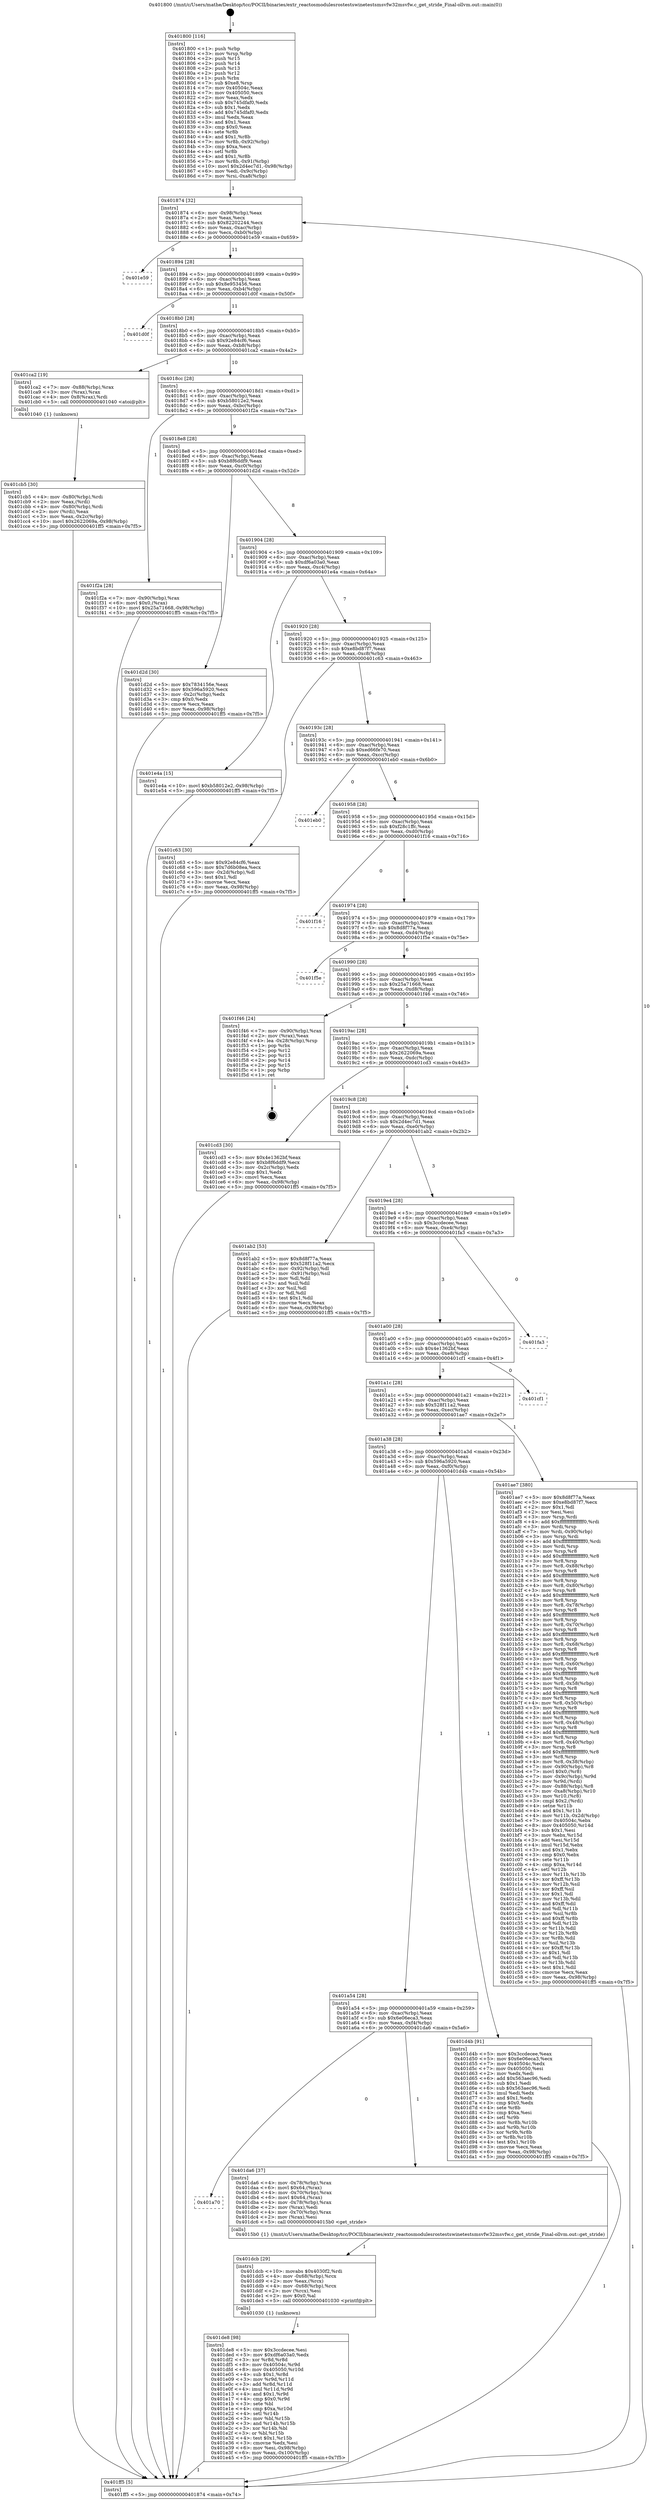 digraph "0x401800" {
  label = "0x401800 (/mnt/c/Users/mathe/Desktop/tcc/POCII/binaries/extr_reactosmodulesrostestswinetestsmsvfw32msvfw.c_get_stride_Final-ollvm.out::main(0))"
  labelloc = "t"
  node[shape=record]

  Entry [label="",width=0.3,height=0.3,shape=circle,fillcolor=black,style=filled]
  "0x401874" [label="{
     0x401874 [32]\l
     | [instrs]\l
     &nbsp;&nbsp;0x401874 \<+6\>: mov -0x98(%rbp),%eax\l
     &nbsp;&nbsp;0x40187a \<+2\>: mov %eax,%ecx\l
     &nbsp;&nbsp;0x40187c \<+6\>: sub $0x82202244,%ecx\l
     &nbsp;&nbsp;0x401882 \<+6\>: mov %eax,-0xac(%rbp)\l
     &nbsp;&nbsp;0x401888 \<+6\>: mov %ecx,-0xb0(%rbp)\l
     &nbsp;&nbsp;0x40188e \<+6\>: je 0000000000401e59 \<main+0x659\>\l
  }"]
  "0x401e59" [label="{
     0x401e59\l
  }", style=dashed]
  "0x401894" [label="{
     0x401894 [28]\l
     | [instrs]\l
     &nbsp;&nbsp;0x401894 \<+5\>: jmp 0000000000401899 \<main+0x99\>\l
     &nbsp;&nbsp;0x401899 \<+6\>: mov -0xac(%rbp),%eax\l
     &nbsp;&nbsp;0x40189f \<+5\>: sub $0x8e953456,%eax\l
     &nbsp;&nbsp;0x4018a4 \<+6\>: mov %eax,-0xb4(%rbp)\l
     &nbsp;&nbsp;0x4018aa \<+6\>: je 0000000000401d0f \<main+0x50f\>\l
  }"]
  Exit [label="",width=0.3,height=0.3,shape=circle,fillcolor=black,style=filled,peripheries=2]
  "0x401d0f" [label="{
     0x401d0f\l
  }", style=dashed]
  "0x4018b0" [label="{
     0x4018b0 [28]\l
     | [instrs]\l
     &nbsp;&nbsp;0x4018b0 \<+5\>: jmp 00000000004018b5 \<main+0xb5\>\l
     &nbsp;&nbsp;0x4018b5 \<+6\>: mov -0xac(%rbp),%eax\l
     &nbsp;&nbsp;0x4018bb \<+5\>: sub $0x92e84cf6,%eax\l
     &nbsp;&nbsp;0x4018c0 \<+6\>: mov %eax,-0xb8(%rbp)\l
     &nbsp;&nbsp;0x4018c6 \<+6\>: je 0000000000401ca2 \<main+0x4a2\>\l
  }"]
  "0x401de8" [label="{
     0x401de8 [98]\l
     | [instrs]\l
     &nbsp;&nbsp;0x401de8 \<+5\>: mov $0x3ccdecee,%esi\l
     &nbsp;&nbsp;0x401ded \<+5\>: mov $0xdf6a03a0,%edx\l
     &nbsp;&nbsp;0x401df2 \<+3\>: xor %r8d,%r8d\l
     &nbsp;&nbsp;0x401df5 \<+8\>: mov 0x40504c,%r9d\l
     &nbsp;&nbsp;0x401dfd \<+8\>: mov 0x405050,%r10d\l
     &nbsp;&nbsp;0x401e05 \<+4\>: sub $0x1,%r8d\l
     &nbsp;&nbsp;0x401e09 \<+3\>: mov %r9d,%r11d\l
     &nbsp;&nbsp;0x401e0c \<+3\>: add %r8d,%r11d\l
     &nbsp;&nbsp;0x401e0f \<+4\>: imul %r11d,%r9d\l
     &nbsp;&nbsp;0x401e13 \<+4\>: and $0x1,%r9d\l
     &nbsp;&nbsp;0x401e17 \<+4\>: cmp $0x0,%r9d\l
     &nbsp;&nbsp;0x401e1b \<+3\>: sete %bl\l
     &nbsp;&nbsp;0x401e1e \<+4\>: cmp $0xa,%r10d\l
     &nbsp;&nbsp;0x401e22 \<+4\>: setl %r14b\l
     &nbsp;&nbsp;0x401e26 \<+3\>: mov %bl,%r15b\l
     &nbsp;&nbsp;0x401e29 \<+3\>: and %r14b,%r15b\l
     &nbsp;&nbsp;0x401e2c \<+3\>: xor %r14b,%bl\l
     &nbsp;&nbsp;0x401e2f \<+3\>: or %bl,%r15b\l
     &nbsp;&nbsp;0x401e32 \<+4\>: test $0x1,%r15b\l
     &nbsp;&nbsp;0x401e36 \<+3\>: cmovne %edx,%esi\l
     &nbsp;&nbsp;0x401e39 \<+6\>: mov %esi,-0x98(%rbp)\l
     &nbsp;&nbsp;0x401e3f \<+6\>: mov %eax,-0x100(%rbp)\l
     &nbsp;&nbsp;0x401e45 \<+5\>: jmp 0000000000401ff5 \<main+0x7f5\>\l
  }"]
  "0x401ca2" [label="{
     0x401ca2 [19]\l
     | [instrs]\l
     &nbsp;&nbsp;0x401ca2 \<+7\>: mov -0x88(%rbp),%rax\l
     &nbsp;&nbsp;0x401ca9 \<+3\>: mov (%rax),%rax\l
     &nbsp;&nbsp;0x401cac \<+4\>: mov 0x8(%rax),%rdi\l
     &nbsp;&nbsp;0x401cb0 \<+5\>: call 0000000000401040 \<atoi@plt\>\l
     | [calls]\l
     &nbsp;&nbsp;0x401040 \{1\} (unknown)\l
  }"]
  "0x4018cc" [label="{
     0x4018cc [28]\l
     | [instrs]\l
     &nbsp;&nbsp;0x4018cc \<+5\>: jmp 00000000004018d1 \<main+0xd1\>\l
     &nbsp;&nbsp;0x4018d1 \<+6\>: mov -0xac(%rbp),%eax\l
     &nbsp;&nbsp;0x4018d7 \<+5\>: sub $0xb58012e2,%eax\l
     &nbsp;&nbsp;0x4018dc \<+6\>: mov %eax,-0xbc(%rbp)\l
     &nbsp;&nbsp;0x4018e2 \<+6\>: je 0000000000401f2a \<main+0x72a\>\l
  }"]
  "0x401dcb" [label="{
     0x401dcb [29]\l
     | [instrs]\l
     &nbsp;&nbsp;0x401dcb \<+10\>: movabs $0x4030f2,%rdi\l
     &nbsp;&nbsp;0x401dd5 \<+4\>: mov -0x68(%rbp),%rcx\l
     &nbsp;&nbsp;0x401dd9 \<+2\>: mov %eax,(%rcx)\l
     &nbsp;&nbsp;0x401ddb \<+4\>: mov -0x68(%rbp),%rcx\l
     &nbsp;&nbsp;0x401ddf \<+2\>: mov (%rcx),%esi\l
     &nbsp;&nbsp;0x401de1 \<+2\>: mov $0x0,%al\l
     &nbsp;&nbsp;0x401de3 \<+5\>: call 0000000000401030 \<printf@plt\>\l
     | [calls]\l
     &nbsp;&nbsp;0x401030 \{1\} (unknown)\l
  }"]
  "0x401f2a" [label="{
     0x401f2a [28]\l
     | [instrs]\l
     &nbsp;&nbsp;0x401f2a \<+7\>: mov -0x90(%rbp),%rax\l
     &nbsp;&nbsp;0x401f31 \<+6\>: movl $0x0,(%rax)\l
     &nbsp;&nbsp;0x401f37 \<+10\>: movl $0x25a71668,-0x98(%rbp)\l
     &nbsp;&nbsp;0x401f41 \<+5\>: jmp 0000000000401ff5 \<main+0x7f5\>\l
  }"]
  "0x4018e8" [label="{
     0x4018e8 [28]\l
     | [instrs]\l
     &nbsp;&nbsp;0x4018e8 \<+5\>: jmp 00000000004018ed \<main+0xed\>\l
     &nbsp;&nbsp;0x4018ed \<+6\>: mov -0xac(%rbp),%eax\l
     &nbsp;&nbsp;0x4018f3 \<+5\>: sub $0xb8f6ddf9,%eax\l
     &nbsp;&nbsp;0x4018f8 \<+6\>: mov %eax,-0xc0(%rbp)\l
     &nbsp;&nbsp;0x4018fe \<+6\>: je 0000000000401d2d \<main+0x52d\>\l
  }"]
  "0x401a70" [label="{
     0x401a70\l
  }", style=dashed]
  "0x401d2d" [label="{
     0x401d2d [30]\l
     | [instrs]\l
     &nbsp;&nbsp;0x401d2d \<+5\>: mov $0x7834156e,%eax\l
     &nbsp;&nbsp;0x401d32 \<+5\>: mov $0x596a5920,%ecx\l
     &nbsp;&nbsp;0x401d37 \<+3\>: mov -0x2c(%rbp),%edx\l
     &nbsp;&nbsp;0x401d3a \<+3\>: cmp $0x0,%edx\l
     &nbsp;&nbsp;0x401d3d \<+3\>: cmove %ecx,%eax\l
     &nbsp;&nbsp;0x401d40 \<+6\>: mov %eax,-0x98(%rbp)\l
     &nbsp;&nbsp;0x401d46 \<+5\>: jmp 0000000000401ff5 \<main+0x7f5\>\l
  }"]
  "0x401904" [label="{
     0x401904 [28]\l
     | [instrs]\l
     &nbsp;&nbsp;0x401904 \<+5\>: jmp 0000000000401909 \<main+0x109\>\l
     &nbsp;&nbsp;0x401909 \<+6\>: mov -0xac(%rbp),%eax\l
     &nbsp;&nbsp;0x40190f \<+5\>: sub $0xdf6a03a0,%eax\l
     &nbsp;&nbsp;0x401914 \<+6\>: mov %eax,-0xc4(%rbp)\l
     &nbsp;&nbsp;0x40191a \<+6\>: je 0000000000401e4a \<main+0x64a\>\l
  }"]
  "0x401da6" [label="{
     0x401da6 [37]\l
     | [instrs]\l
     &nbsp;&nbsp;0x401da6 \<+4\>: mov -0x78(%rbp),%rax\l
     &nbsp;&nbsp;0x401daa \<+6\>: movl $0x64,(%rax)\l
     &nbsp;&nbsp;0x401db0 \<+4\>: mov -0x70(%rbp),%rax\l
     &nbsp;&nbsp;0x401db4 \<+6\>: movl $0x64,(%rax)\l
     &nbsp;&nbsp;0x401dba \<+4\>: mov -0x78(%rbp),%rax\l
     &nbsp;&nbsp;0x401dbe \<+2\>: mov (%rax),%edi\l
     &nbsp;&nbsp;0x401dc0 \<+4\>: mov -0x70(%rbp),%rax\l
     &nbsp;&nbsp;0x401dc4 \<+2\>: mov (%rax),%esi\l
     &nbsp;&nbsp;0x401dc6 \<+5\>: call 00000000004015b0 \<get_stride\>\l
     | [calls]\l
     &nbsp;&nbsp;0x4015b0 \{1\} (/mnt/c/Users/mathe/Desktop/tcc/POCII/binaries/extr_reactosmodulesrostestswinetestsmsvfw32msvfw.c_get_stride_Final-ollvm.out::get_stride)\l
  }"]
  "0x401e4a" [label="{
     0x401e4a [15]\l
     | [instrs]\l
     &nbsp;&nbsp;0x401e4a \<+10\>: movl $0xb58012e2,-0x98(%rbp)\l
     &nbsp;&nbsp;0x401e54 \<+5\>: jmp 0000000000401ff5 \<main+0x7f5\>\l
  }"]
  "0x401920" [label="{
     0x401920 [28]\l
     | [instrs]\l
     &nbsp;&nbsp;0x401920 \<+5\>: jmp 0000000000401925 \<main+0x125\>\l
     &nbsp;&nbsp;0x401925 \<+6\>: mov -0xac(%rbp),%eax\l
     &nbsp;&nbsp;0x40192b \<+5\>: sub $0xe8bd87f7,%eax\l
     &nbsp;&nbsp;0x401930 \<+6\>: mov %eax,-0xc8(%rbp)\l
     &nbsp;&nbsp;0x401936 \<+6\>: je 0000000000401c63 \<main+0x463\>\l
  }"]
  "0x401a54" [label="{
     0x401a54 [28]\l
     | [instrs]\l
     &nbsp;&nbsp;0x401a54 \<+5\>: jmp 0000000000401a59 \<main+0x259\>\l
     &nbsp;&nbsp;0x401a59 \<+6\>: mov -0xac(%rbp),%eax\l
     &nbsp;&nbsp;0x401a5f \<+5\>: sub $0x6e06eca3,%eax\l
     &nbsp;&nbsp;0x401a64 \<+6\>: mov %eax,-0xf4(%rbp)\l
     &nbsp;&nbsp;0x401a6a \<+6\>: je 0000000000401da6 \<main+0x5a6\>\l
  }"]
  "0x401c63" [label="{
     0x401c63 [30]\l
     | [instrs]\l
     &nbsp;&nbsp;0x401c63 \<+5\>: mov $0x92e84cf6,%eax\l
     &nbsp;&nbsp;0x401c68 \<+5\>: mov $0x7d6b08ea,%ecx\l
     &nbsp;&nbsp;0x401c6d \<+3\>: mov -0x2d(%rbp),%dl\l
     &nbsp;&nbsp;0x401c70 \<+3\>: test $0x1,%dl\l
     &nbsp;&nbsp;0x401c73 \<+3\>: cmovne %ecx,%eax\l
     &nbsp;&nbsp;0x401c76 \<+6\>: mov %eax,-0x98(%rbp)\l
     &nbsp;&nbsp;0x401c7c \<+5\>: jmp 0000000000401ff5 \<main+0x7f5\>\l
  }"]
  "0x40193c" [label="{
     0x40193c [28]\l
     | [instrs]\l
     &nbsp;&nbsp;0x40193c \<+5\>: jmp 0000000000401941 \<main+0x141\>\l
     &nbsp;&nbsp;0x401941 \<+6\>: mov -0xac(%rbp),%eax\l
     &nbsp;&nbsp;0x401947 \<+5\>: sub $0xed66fe70,%eax\l
     &nbsp;&nbsp;0x40194c \<+6\>: mov %eax,-0xcc(%rbp)\l
     &nbsp;&nbsp;0x401952 \<+6\>: je 0000000000401eb0 \<main+0x6b0\>\l
  }"]
  "0x401d4b" [label="{
     0x401d4b [91]\l
     | [instrs]\l
     &nbsp;&nbsp;0x401d4b \<+5\>: mov $0x3ccdecee,%eax\l
     &nbsp;&nbsp;0x401d50 \<+5\>: mov $0x6e06eca3,%ecx\l
     &nbsp;&nbsp;0x401d55 \<+7\>: mov 0x40504c,%edx\l
     &nbsp;&nbsp;0x401d5c \<+7\>: mov 0x405050,%esi\l
     &nbsp;&nbsp;0x401d63 \<+2\>: mov %edx,%edi\l
     &nbsp;&nbsp;0x401d65 \<+6\>: add $0x563aec96,%edi\l
     &nbsp;&nbsp;0x401d6b \<+3\>: sub $0x1,%edi\l
     &nbsp;&nbsp;0x401d6e \<+6\>: sub $0x563aec96,%edi\l
     &nbsp;&nbsp;0x401d74 \<+3\>: imul %edi,%edx\l
     &nbsp;&nbsp;0x401d77 \<+3\>: and $0x1,%edx\l
     &nbsp;&nbsp;0x401d7a \<+3\>: cmp $0x0,%edx\l
     &nbsp;&nbsp;0x401d7d \<+4\>: sete %r8b\l
     &nbsp;&nbsp;0x401d81 \<+3\>: cmp $0xa,%esi\l
     &nbsp;&nbsp;0x401d84 \<+4\>: setl %r9b\l
     &nbsp;&nbsp;0x401d88 \<+3\>: mov %r8b,%r10b\l
     &nbsp;&nbsp;0x401d8b \<+3\>: and %r9b,%r10b\l
     &nbsp;&nbsp;0x401d8e \<+3\>: xor %r9b,%r8b\l
     &nbsp;&nbsp;0x401d91 \<+3\>: or %r8b,%r10b\l
     &nbsp;&nbsp;0x401d94 \<+4\>: test $0x1,%r10b\l
     &nbsp;&nbsp;0x401d98 \<+3\>: cmovne %ecx,%eax\l
     &nbsp;&nbsp;0x401d9b \<+6\>: mov %eax,-0x98(%rbp)\l
     &nbsp;&nbsp;0x401da1 \<+5\>: jmp 0000000000401ff5 \<main+0x7f5\>\l
  }"]
  "0x401eb0" [label="{
     0x401eb0\l
  }", style=dashed]
  "0x401958" [label="{
     0x401958 [28]\l
     | [instrs]\l
     &nbsp;&nbsp;0x401958 \<+5\>: jmp 000000000040195d \<main+0x15d\>\l
     &nbsp;&nbsp;0x40195d \<+6\>: mov -0xac(%rbp),%eax\l
     &nbsp;&nbsp;0x401963 \<+5\>: sub $0xf28c1ffc,%eax\l
     &nbsp;&nbsp;0x401968 \<+6\>: mov %eax,-0xd0(%rbp)\l
     &nbsp;&nbsp;0x40196e \<+6\>: je 0000000000401f16 \<main+0x716\>\l
  }"]
  "0x401cb5" [label="{
     0x401cb5 [30]\l
     | [instrs]\l
     &nbsp;&nbsp;0x401cb5 \<+4\>: mov -0x80(%rbp),%rdi\l
     &nbsp;&nbsp;0x401cb9 \<+2\>: mov %eax,(%rdi)\l
     &nbsp;&nbsp;0x401cbb \<+4\>: mov -0x80(%rbp),%rdi\l
     &nbsp;&nbsp;0x401cbf \<+2\>: mov (%rdi),%eax\l
     &nbsp;&nbsp;0x401cc1 \<+3\>: mov %eax,-0x2c(%rbp)\l
     &nbsp;&nbsp;0x401cc4 \<+10\>: movl $0x2622069a,-0x98(%rbp)\l
     &nbsp;&nbsp;0x401cce \<+5\>: jmp 0000000000401ff5 \<main+0x7f5\>\l
  }"]
  "0x401f16" [label="{
     0x401f16\l
  }", style=dashed]
  "0x401974" [label="{
     0x401974 [28]\l
     | [instrs]\l
     &nbsp;&nbsp;0x401974 \<+5\>: jmp 0000000000401979 \<main+0x179\>\l
     &nbsp;&nbsp;0x401979 \<+6\>: mov -0xac(%rbp),%eax\l
     &nbsp;&nbsp;0x40197f \<+5\>: sub $0x8d8f77a,%eax\l
     &nbsp;&nbsp;0x401984 \<+6\>: mov %eax,-0xd4(%rbp)\l
     &nbsp;&nbsp;0x40198a \<+6\>: je 0000000000401f5e \<main+0x75e\>\l
  }"]
  "0x401a38" [label="{
     0x401a38 [28]\l
     | [instrs]\l
     &nbsp;&nbsp;0x401a38 \<+5\>: jmp 0000000000401a3d \<main+0x23d\>\l
     &nbsp;&nbsp;0x401a3d \<+6\>: mov -0xac(%rbp),%eax\l
     &nbsp;&nbsp;0x401a43 \<+5\>: sub $0x596a5920,%eax\l
     &nbsp;&nbsp;0x401a48 \<+6\>: mov %eax,-0xf0(%rbp)\l
     &nbsp;&nbsp;0x401a4e \<+6\>: je 0000000000401d4b \<main+0x54b\>\l
  }"]
  "0x401f5e" [label="{
     0x401f5e\l
  }", style=dashed]
  "0x401990" [label="{
     0x401990 [28]\l
     | [instrs]\l
     &nbsp;&nbsp;0x401990 \<+5\>: jmp 0000000000401995 \<main+0x195\>\l
     &nbsp;&nbsp;0x401995 \<+6\>: mov -0xac(%rbp),%eax\l
     &nbsp;&nbsp;0x40199b \<+5\>: sub $0x25a71668,%eax\l
     &nbsp;&nbsp;0x4019a0 \<+6\>: mov %eax,-0xd8(%rbp)\l
     &nbsp;&nbsp;0x4019a6 \<+6\>: je 0000000000401f46 \<main+0x746\>\l
  }"]
  "0x401ae7" [label="{
     0x401ae7 [380]\l
     | [instrs]\l
     &nbsp;&nbsp;0x401ae7 \<+5\>: mov $0x8d8f77a,%eax\l
     &nbsp;&nbsp;0x401aec \<+5\>: mov $0xe8bd87f7,%ecx\l
     &nbsp;&nbsp;0x401af1 \<+2\>: mov $0x1,%dl\l
     &nbsp;&nbsp;0x401af3 \<+2\>: xor %esi,%esi\l
     &nbsp;&nbsp;0x401af5 \<+3\>: mov %rsp,%rdi\l
     &nbsp;&nbsp;0x401af8 \<+4\>: add $0xfffffffffffffff0,%rdi\l
     &nbsp;&nbsp;0x401afc \<+3\>: mov %rdi,%rsp\l
     &nbsp;&nbsp;0x401aff \<+7\>: mov %rdi,-0x90(%rbp)\l
     &nbsp;&nbsp;0x401b06 \<+3\>: mov %rsp,%rdi\l
     &nbsp;&nbsp;0x401b09 \<+4\>: add $0xfffffffffffffff0,%rdi\l
     &nbsp;&nbsp;0x401b0d \<+3\>: mov %rdi,%rsp\l
     &nbsp;&nbsp;0x401b10 \<+3\>: mov %rsp,%r8\l
     &nbsp;&nbsp;0x401b13 \<+4\>: add $0xfffffffffffffff0,%r8\l
     &nbsp;&nbsp;0x401b17 \<+3\>: mov %r8,%rsp\l
     &nbsp;&nbsp;0x401b1a \<+7\>: mov %r8,-0x88(%rbp)\l
     &nbsp;&nbsp;0x401b21 \<+3\>: mov %rsp,%r8\l
     &nbsp;&nbsp;0x401b24 \<+4\>: add $0xfffffffffffffff0,%r8\l
     &nbsp;&nbsp;0x401b28 \<+3\>: mov %r8,%rsp\l
     &nbsp;&nbsp;0x401b2b \<+4\>: mov %r8,-0x80(%rbp)\l
     &nbsp;&nbsp;0x401b2f \<+3\>: mov %rsp,%r8\l
     &nbsp;&nbsp;0x401b32 \<+4\>: add $0xfffffffffffffff0,%r8\l
     &nbsp;&nbsp;0x401b36 \<+3\>: mov %r8,%rsp\l
     &nbsp;&nbsp;0x401b39 \<+4\>: mov %r8,-0x78(%rbp)\l
     &nbsp;&nbsp;0x401b3d \<+3\>: mov %rsp,%r8\l
     &nbsp;&nbsp;0x401b40 \<+4\>: add $0xfffffffffffffff0,%r8\l
     &nbsp;&nbsp;0x401b44 \<+3\>: mov %r8,%rsp\l
     &nbsp;&nbsp;0x401b47 \<+4\>: mov %r8,-0x70(%rbp)\l
     &nbsp;&nbsp;0x401b4b \<+3\>: mov %rsp,%r8\l
     &nbsp;&nbsp;0x401b4e \<+4\>: add $0xfffffffffffffff0,%r8\l
     &nbsp;&nbsp;0x401b52 \<+3\>: mov %r8,%rsp\l
     &nbsp;&nbsp;0x401b55 \<+4\>: mov %r8,-0x68(%rbp)\l
     &nbsp;&nbsp;0x401b59 \<+3\>: mov %rsp,%r8\l
     &nbsp;&nbsp;0x401b5c \<+4\>: add $0xfffffffffffffff0,%r8\l
     &nbsp;&nbsp;0x401b60 \<+3\>: mov %r8,%rsp\l
     &nbsp;&nbsp;0x401b63 \<+4\>: mov %r8,-0x60(%rbp)\l
     &nbsp;&nbsp;0x401b67 \<+3\>: mov %rsp,%r8\l
     &nbsp;&nbsp;0x401b6a \<+4\>: add $0xfffffffffffffff0,%r8\l
     &nbsp;&nbsp;0x401b6e \<+3\>: mov %r8,%rsp\l
     &nbsp;&nbsp;0x401b71 \<+4\>: mov %r8,-0x58(%rbp)\l
     &nbsp;&nbsp;0x401b75 \<+3\>: mov %rsp,%r8\l
     &nbsp;&nbsp;0x401b78 \<+4\>: add $0xfffffffffffffff0,%r8\l
     &nbsp;&nbsp;0x401b7c \<+3\>: mov %r8,%rsp\l
     &nbsp;&nbsp;0x401b7f \<+4\>: mov %r8,-0x50(%rbp)\l
     &nbsp;&nbsp;0x401b83 \<+3\>: mov %rsp,%r8\l
     &nbsp;&nbsp;0x401b86 \<+4\>: add $0xfffffffffffffff0,%r8\l
     &nbsp;&nbsp;0x401b8a \<+3\>: mov %r8,%rsp\l
     &nbsp;&nbsp;0x401b8d \<+4\>: mov %r8,-0x48(%rbp)\l
     &nbsp;&nbsp;0x401b91 \<+3\>: mov %rsp,%r8\l
     &nbsp;&nbsp;0x401b94 \<+4\>: add $0xfffffffffffffff0,%r8\l
     &nbsp;&nbsp;0x401b98 \<+3\>: mov %r8,%rsp\l
     &nbsp;&nbsp;0x401b9b \<+4\>: mov %r8,-0x40(%rbp)\l
     &nbsp;&nbsp;0x401b9f \<+3\>: mov %rsp,%r8\l
     &nbsp;&nbsp;0x401ba2 \<+4\>: add $0xfffffffffffffff0,%r8\l
     &nbsp;&nbsp;0x401ba6 \<+3\>: mov %r8,%rsp\l
     &nbsp;&nbsp;0x401ba9 \<+4\>: mov %r8,-0x38(%rbp)\l
     &nbsp;&nbsp;0x401bad \<+7\>: mov -0x90(%rbp),%r8\l
     &nbsp;&nbsp;0x401bb4 \<+7\>: movl $0x0,(%r8)\l
     &nbsp;&nbsp;0x401bbb \<+7\>: mov -0x9c(%rbp),%r9d\l
     &nbsp;&nbsp;0x401bc2 \<+3\>: mov %r9d,(%rdi)\l
     &nbsp;&nbsp;0x401bc5 \<+7\>: mov -0x88(%rbp),%r8\l
     &nbsp;&nbsp;0x401bcc \<+7\>: mov -0xa8(%rbp),%r10\l
     &nbsp;&nbsp;0x401bd3 \<+3\>: mov %r10,(%r8)\l
     &nbsp;&nbsp;0x401bd6 \<+3\>: cmpl $0x2,(%rdi)\l
     &nbsp;&nbsp;0x401bd9 \<+4\>: setne %r11b\l
     &nbsp;&nbsp;0x401bdd \<+4\>: and $0x1,%r11b\l
     &nbsp;&nbsp;0x401be1 \<+4\>: mov %r11b,-0x2d(%rbp)\l
     &nbsp;&nbsp;0x401be5 \<+7\>: mov 0x40504c,%ebx\l
     &nbsp;&nbsp;0x401bec \<+8\>: mov 0x405050,%r14d\l
     &nbsp;&nbsp;0x401bf4 \<+3\>: sub $0x1,%esi\l
     &nbsp;&nbsp;0x401bf7 \<+3\>: mov %ebx,%r15d\l
     &nbsp;&nbsp;0x401bfa \<+3\>: add %esi,%r15d\l
     &nbsp;&nbsp;0x401bfd \<+4\>: imul %r15d,%ebx\l
     &nbsp;&nbsp;0x401c01 \<+3\>: and $0x1,%ebx\l
     &nbsp;&nbsp;0x401c04 \<+3\>: cmp $0x0,%ebx\l
     &nbsp;&nbsp;0x401c07 \<+4\>: sete %r11b\l
     &nbsp;&nbsp;0x401c0b \<+4\>: cmp $0xa,%r14d\l
     &nbsp;&nbsp;0x401c0f \<+4\>: setl %r12b\l
     &nbsp;&nbsp;0x401c13 \<+3\>: mov %r11b,%r13b\l
     &nbsp;&nbsp;0x401c16 \<+4\>: xor $0xff,%r13b\l
     &nbsp;&nbsp;0x401c1a \<+3\>: mov %r12b,%sil\l
     &nbsp;&nbsp;0x401c1d \<+4\>: xor $0xff,%sil\l
     &nbsp;&nbsp;0x401c21 \<+3\>: xor $0x1,%dl\l
     &nbsp;&nbsp;0x401c24 \<+3\>: mov %r13b,%dil\l
     &nbsp;&nbsp;0x401c27 \<+4\>: and $0xff,%dil\l
     &nbsp;&nbsp;0x401c2b \<+3\>: and %dl,%r11b\l
     &nbsp;&nbsp;0x401c2e \<+3\>: mov %sil,%r8b\l
     &nbsp;&nbsp;0x401c31 \<+4\>: and $0xff,%r8b\l
     &nbsp;&nbsp;0x401c35 \<+3\>: and %dl,%r12b\l
     &nbsp;&nbsp;0x401c38 \<+3\>: or %r11b,%dil\l
     &nbsp;&nbsp;0x401c3b \<+3\>: or %r12b,%r8b\l
     &nbsp;&nbsp;0x401c3e \<+3\>: xor %r8b,%dil\l
     &nbsp;&nbsp;0x401c41 \<+3\>: or %sil,%r13b\l
     &nbsp;&nbsp;0x401c44 \<+4\>: xor $0xff,%r13b\l
     &nbsp;&nbsp;0x401c48 \<+3\>: or $0x1,%dl\l
     &nbsp;&nbsp;0x401c4b \<+3\>: and %dl,%r13b\l
     &nbsp;&nbsp;0x401c4e \<+3\>: or %r13b,%dil\l
     &nbsp;&nbsp;0x401c51 \<+4\>: test $0x1,%dil\l
     &nbsp;&nbsp;0x401c55 \<+3\>: cmovne %ecx,%eax\l
     &nbsp;&nbsp;0x401c58 \<+6\>: mov %eax,-0x98(%rbp)\l
     &nbsp;&nbsp;0x401c5e \<+5\>: jmp 0000000000401ff5 \<main+0x7f5\>\l
  }"]
  "0x401f46" [label="{
     0x401f46 [24]\l
     | [instrs]\l
     &nbsp;&nbsp;0x401f46 \<+7\>: mov -0x90(%rbp),%rax\l
     &nbsp;&nbsp;0x401f4d \<+2\>: mov (%rax),%eax\l
     &nbsp;&nbsp;0x401f4f \<+4\>: lea -0x28(%rbp),%rsp\l
     &nbsp;&nbsp;0x401f53 \<+1\>: pop %rbx\l
     &nbsp;&nbsp;0x401f54 \<+2\>: pop %r12\l
     &nbsp;&nbsp;0x401f56 \<+2\>: pop %r13\l
     &nbsp;&nbsp;0x401f58 \<+2\>: pop %r14\l
     &nbsp;&nbsp;0x401f5a \<+2\>: pop %r15\l
     &nbsp;&nbsp;0x401f5c \<+1\>: pop %rbp\l
     &nbsp;&nbsp;0x401f5d \<+1\>: ret\l
  }"]
  "0x4019ac" [label="{
     0x4019ac [28]\l
     | [instrs]\l
     &nbsp;&nbsp;0x4019ac \<+5\>: jmp 00000000004019b1 \<main+0x1b1\>\l
     &nbsp;&nbsp;0x4019b1 \<+6\>: mov -0xac(%rbp),%eax\l
     &nbsp;&nbsp;0x4019b7 \<+5\>: sub $0x2622069a,%eax\l
     &nbsp;&nbsp;0x4019bc \<+6\>: mov %eax,-0xdc(%rbp)\l
     &nbsp;&nbsp;0x4019c2 \<+6\>: je 0000000000401cd3 \<main+0x4d3\>\l
  }"]
  "0x401a1c" [label="{
     0x401a1c [28]\l
     | [instrs]\l
     &nbsp;&nbsp;0x401a1c \<+5\>: jmp 0000000000401a21 \<main+0x221\>\l
     &nbsp;&nbsp;0x401a21 \<+6\>: mov -0xac(%rbp),%eax\l
     &nbsp;&nbsp;0x401a27 \<+5\>: sub $0x528f11a2,%eax\l
     &nbsp;&nbsp;0x401a2c \<+6\>: mov %eax,-0xec(%rbp)\l
     &nbsp;&nbsp;0x401a32 \<+6\>: je 0000000000401ae7 \<main+0x2e7\>\l
  }"]
  "0x401cd3" [label="{
     0x401cd3 [30]\l
     | [instrs]\l
     &nbsp;&nbsp;0x401cd3 \<+5\>: mov $0x4e1362bf,%eax\l
     &nbsp;&nbsp;0x401cd8 \<+5\>: mov $0xb8f6ddf9,%ecx\l
     &nbsp;&nbsp;0x401cdd \<+3\>: mov -0x2c(%rbp),%edx\l
     &nbsp;&nbsp;0x401ce0 \<+3\>: cmp $0x1,%edx\l
     &nbsp;&nbsp;0x401ce3 \<+3\>: cmovl %ecx,%eax\l
     &nbsp;&nbsp;0x401ce6 \<+6\>: mov %eax,-0x98(%rbp)\l
     &nbsp;&nbsp;0x401cec \<+5\>: jmp 0000000000401ff5 \<main+0x7f5\>\l
  }"]
  "0x4019c8" [label="{
     0x4019c8 [28]\l
     | [instrs]\l
     &nbsp;&nbsp;0x4019c8 \<+5\>: jmp 00000000004019cd \<main+0x1cd\>\l
     &nbsp;&nbsp;0x4019cd \<+6\>: mov -0xac(%rbp),%eax\l
     &nbsp;&nbsp;0x4019d3 \<+5\>: sub $0x2d4ec7d1,%eax\l
     &nbsp;&nbsp;0x4019d8 \<+6\>: mov %eax,-0xe0(%rbp)\l
     &nbsp;&nbsp;0x4019de \<+6\>: je 0000000000401ab2 \<main+0x2b2\>\l
  }"]
  "0x401cf1" [label="{
     0x401cf1\l
  }", style=dashed]
  "0x401ab2" [label="{
     0x401ab2 [53]\l
     | [instrs]\l
     &nbsp;&nbsp;0x401ab2 \<+5\>: mov $0x8d8f77a,%eax\l
     &nbsp;&nbsp;0x401ab7 \<+5\>: mov $0x528f11a2,%ecx\l
     &nbsp;&nbsp;0x401abc \<+6\>: mov -0x92(%rbp),%dl\l
     &nbsp;&nbsp;0x401ac2 \<+7\>: mov -0x91(%rbp),%sil\l
     &nbsp;&nbsp;0x401ac9 \<+3\>: mov %dl,%dil\l
     &nbsp;&nbsp;0x401acc \<+3\>: and %sil,%dil\l
     &nbsp;&nbsp;0x401acf \<+3\>: xor %sil,%dl\l
     &nbsp;&nbsp;0x401ad2 \<+3\>: or %dl,%dil\l
     &nbsp;&nbsp;0x401ad5 \<+4\>: test $0x1,%dil\l
     &nbsp;&nbsp;0x401ad9 \<+3\>: cmovne %ecx,%eax\l
     &nbsp;&nbsp;0x401adc \<+6\>: mov %eax,-0x98(%rbp)\l
     &nbsp;&nbsp;0x401ae2 \<+5\>: jmp 0000000000401ff5 \<main+0x7f5\>\l
  }"]
  "0x4019e4" [label="{
     0x4019e4 [28]\l
     | [instrs]\l
     &nbsp;&nbsp;0x4019e4 \<+5\>: jmp 00000000004019e9 \<main+0x1e9\>\l
     &nbsp;&nbsp;0x4019e9 \<+6\>: mov -0xac(%rbp),%eax\l
     &nbsp;&nbsp;0x4019ef \<+5\>: sub $0x3ccdecee,%eax\l
     &nbsp;&nbsp;0x4019f4 \<+6\>: mov %eax,-0xe4(%rbp)\l
     &nbsp;&nbsp;0x4019fa \<+6\>: je 0000000000401fa3 \<main+0x7a3\>\l
  }"]
  "0x401ff5" [label="{
     0x401ff5 [5]\l
     | [instrs]\l
     &nbsp;&nbsp;0x401ff5 \<+5\>: jmp 0000000000401874 \<main+0x74\>\l
  }"]
  "0x401800" [label="{
     0x401800 [116]\l
     | [instrs]\l
     &nbsp;&nbsp;0x401800 \<+1\>: push %rbp\l
     &nbsp;&nbsp;0x401801 \<+3\>: mov %rsp,%rbp\l
     &nbsp;&nbsp;0x401804 \<+2\>: push %r15\l
     &nbsp;&nbsp;0x401806 \<+2\>: push %r14\l
     &nbsp;&nbsp;0x401808 \<+2\>: push %r13\l
     &nbsp;&nbsp;0x40180a \<+2\>: push %r12\l
     &nbsp;&nbsp;0x40180c \<+1\>: push %rbx\l
     &nbsp;&nbsp;0x40180d \<+7\>: sub $0xe8,%rsp\l
     &nbsp;&nbsp;0x401814 \<+7\>: mov 0x40504c,%eax\l
     &nbsp;&nbsp;0x40181b \<+7\>: mov 0x405050,%ecx\l
     &nbsp;&nbsp;0x401822 \<+2\>: mov %eax,%edx\l
     &nbsp;&nbsp;0x401824 \<+6\>: sub $0x745dfaf0,%edx\l
     &nbsp;&nbsp;0x40182a \<+3\>: sub $0x1,%edx\l
     &nbsp;&nbsp;0x40182d \<+6\>: add $0x745dfaf0,%edx\l
     &nbsp;&nbsp;0x401833 \<+3\>: imul %edx,%eax\l
     &nbsp;&nbsp;0x401836 \<+3\>: and $0x1,%eax\l
     &nbsp;&nbsp;0x401839 \<+3\>: cmp $0x0,%eax\l
     &nbsp;&nbsp;0x40183c \<+4\>: sete %r8b\l
     &nbsp;&nbsp;0x401840 \<+4\>: and $0x1,%r8b\l
     &nbsp;&nbsp;0x401844 \<+7\>: mov %r8b,-0x92(%rbp)\l
     &nbsp;&nbsp;0x40184b \<+3\>: cmp $0xa,%ecx\l
     &nbsp;&nbsp;0x40184e \<+4\>: setl %r8b\l
     &nbsp;&nbsp;0x401852 \<+4\>: and $0x1,%r8b\l
     &nbsp;&nbsp;0x401856 \<+7\>: mov %r8b,-0x91(%rbp)\l
     &nbsp;&nbsp;0x40185d \<+10\>: movl $0x2d4ec7d1,-0x98(%rbp)\l
     &nbsp;&nbsp;0x401867 \<+6\>: mov %edi,-0x9c(%rbp)\l
     &nbsp;&nbsp;0x40186d \<+7\>: mov %rsi,-0xa8(%rbp)\l
  }"]
  "0x401a00" [label="{
     0x401a00 [28]\l
     | [instrs]\l
     &nbsp;&nbsp;0x401a00 \<+5\>: jmp 0000000000401a05 \<main+0x205\>\l
     &nbsp;&nbsp;0x401a05 \<+6\>: mov -0xac(%rbp),%eax\l
     &nbsp;&nbsp;0x401a0b \<+5\>: sub $0x4e1362bf,%eax\l
     &nbsp;&nbsp;0x401a10 \<+6\>: mov %eax,-0xe8(%rbp)\l
     &nbsp;&nbsp;0x401a16 \<+6\>: je 0000000000401cf1 \<main+0x4f1\>\l
  }"]
  "0x401fa3" [label="{
     0x401fa3\l
  }", style=dashed]
  Entry -> "0x401800" [label=" 1"]
  "0x401874" -> "0x401e59" [label=" 0"]
  "0x401874" -> "0x401894" [label=" 11"]
  "0x401f46" -> Exit [label=" 1"]
  "0x401894" -> "0x401d0f" [label=" 0"]
  "0x401894" -> "0x4018b0" [label=" 11"]
  "0x401f2a" -> "0x401ff5" [label=" 1"]
  "0x4018b0" -> "0x401ca2" [label=" 1"]
  "0x4018b0" -> "0x4018cc" [label=" 10"]
  "0x401e4a" -> "0x401ff5" [label=" 1"]
  "0x4018cc" -> "0x401f2a" [label=" 1"]
  "0x4018cc" -> "0x4018e8" [label=" 9"]
  "0x401de8" -> "0x401ff5" [label=" 1"]
  "0x4018e8" -> "0x401d2d" [label=" 1"]
  "0x4018e8" -> "0x401904" [label=" 8"]
  "0x401dcb" -> "0x401de8" [label=" 1"]
  "0x401904" -> "0x401e4a" [label=" 1"]
  "0x401904" -> "0x401920" [label=" 7"]
  "0x401da6" -> "0x401dcb" [label=" 1"]
  "0x401920" -> "0x401c63" [label=" 1"]
  "0x401920" -> "0x40193c" [label=" 6"]
  "0x401a54" -> "0x401da6" [label=" 1"]
  "0x40193c" -> "0x401eb0" [label=" 0"]
  "0x40193c" -> "0x401958" [label=" 6"]
  "0x401a54" -> "0x401a70" [label=" 0"]
  "0x401958" -> "0x401f16" [label=" 0"]
  "0x401958" -> "0x401974" [label=" 6"]
  "0x401a38" -> "0x401a54" [label=" 1"]
  "0x401974" -> "0x401f5e" [label=" 0"]
  "0x401974" -> "0x401990" [label=" 6"]
  "0x401d4b" -> "0x401ff5" [label=" 1"]
  "0x401990" -> "0x401f46" [label=" 1"]
  "0x401990" -> "0x4019ac" [label=" 5"]
  "0x401d2d" -> "0x401ff5" [label=" 1"]
  "0x4019ac" -> "0x401cd3" [label=" 1"]
  "0x4019ac" -> "0x4019c8" [label=" 4"]
  "0x401cb5" -> "0x401ff5" [label=" 1"]
  "0x4019c8" -> "0x401ab2" [label=" 1"]
  "0x4019c8" -> "0x4019e4" [label=" 3"]
  "0x401ab2" -> "0x401ff5" [label=" 1"]
  "0x401800" -> "0x401874" [label=" 1"]
  "0x401ff5" -> "0x401874" [label=" 10"]
  "0x401ca2" -> "0x401cb5" [label=" 1"]
  "0x4019e4" -> "0x401fa3" [label=" 0"]
  "0x4019e4" -> "0x401a00" [label=" 3"]
  "0x401c63" -> "0x401ff5" [label=" 1"]
  "0x401a00" -> "0x401cf1" [label=" 0"]
  "0x401a00" -> "0x401a1c" [label=" 3"]
  "0x401cd3" -> "0x401ff5" [label=" 1"]
  "0x401a1c" -> "0x401ae7" [label=" 1"]
  "0x401a1c" -> "0x401a38" [label=" 2"]
  "0x401a38" -> "0x401d4b" [label=" 1"]
  "0x401ae7" -> "0x401ff5" [label=" 1"]
}
